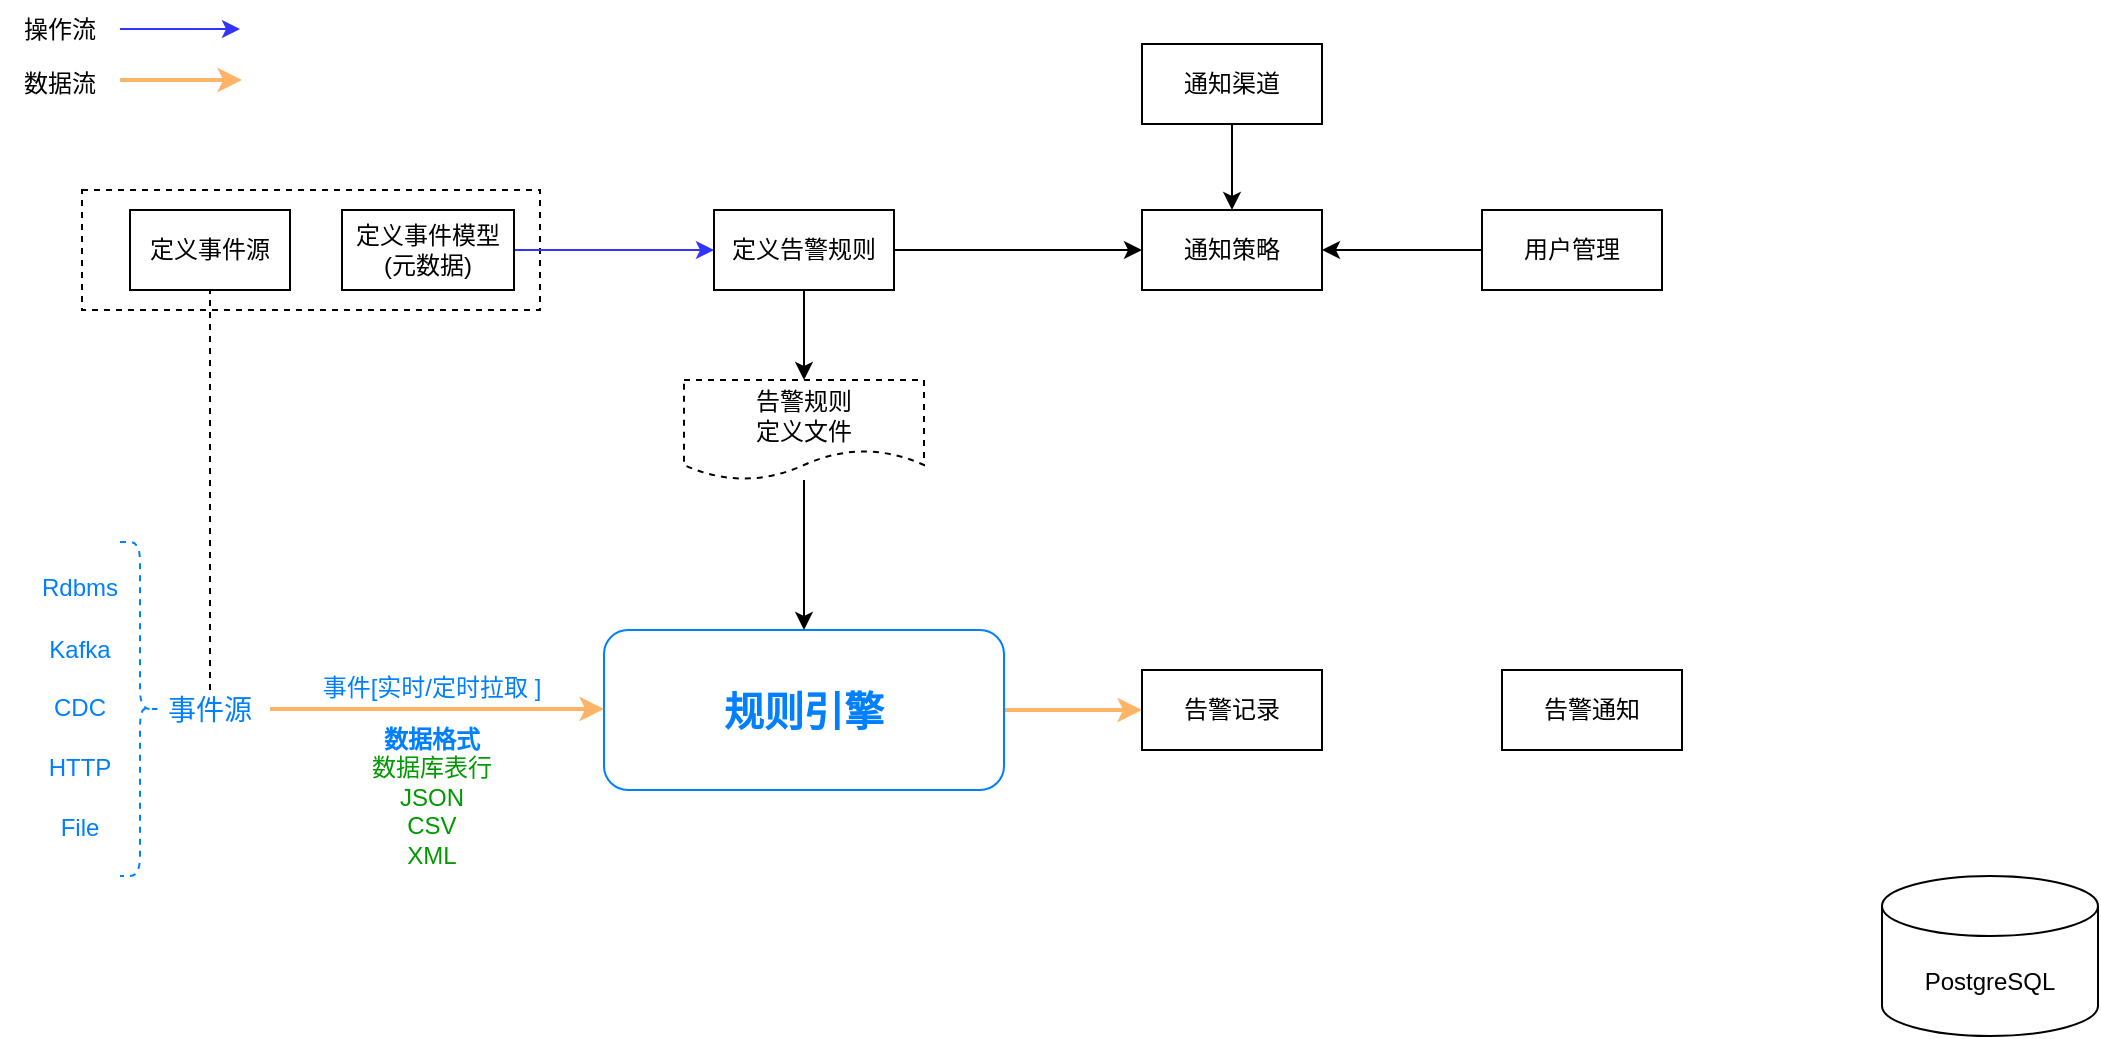 <mxfile version="21.0.2" type="github" pages="3">
  <diagram name="架构图" id="fyfxFs40vQIkgWjK6ug6">
    <mxGraphModel dx="1115" dy="575" grid="1" gridSize="10" guides="1" tooltips="1" connect="1" arrows="1" fold="1" page="1" pageScale="1" pageWidth="1169" pageHeight="827" math="0" shadow="0">
      <root>
        <mxCell id="0" />
        <mxCell id="1" parent="0" />
        <mxCell id="mOruX_GzIYojNORpQygu-18" value="" style="rounded=0;whiteSpace=wrap;html=1;dashed=1;" parent="1" vertex="1">
          <mxGeometry x="70" y="95" width="229" height="60" as="geometry" />
        </mxCell>
        <mxCell id="mOruX_GzIYojNORpQygu-41" style="edgeStyle=orthogonalEdgeStyle;rounded=0;orthogonalLoop=1;jettySize=auto;html=1;entryX=0;entryY=0.5;entryDx=0;entryDy=0;fontSize=14;fontColor=#007FFF;strokeColor=#FFB366;strokeWidth=2;" parent="1" source="mOruX_GzIYojNORpQygu-1" target="mOruX_GzIYojNORpQygu-40" edge="1">
          <mxGeometry relative="1" as="geometry" />
        </mxCell>
        <mxCell id="mOruX_GzIYojNORpQygu-1" value="规则引擎" style="rounded=1;whiteSpace=wrap;html=1;fontSize=20;strokeColor=#007FFF;fontStyle=1;fontColor=#007FFF;" parent="1" vertex="1">
          <mxGeometry x="331" y="315" width="200" height="80" as="geometry" />
        </mxCell>
        <mxCell id="mOruX_GzIYojNORpQygu-7" value="定义事件源" style="rounded=0;whiteSpace=wrap;html=1;" parent="1" vertex="1">
          <mxGeometry x="94" y="105" width="80" height="40" as="geometry" />
        </mxCell>
        <mxCell id="mOruX_GzIYojNORpQygu-16" style="edgeStyle=orthogonalEdgeStyle;rounded=0;orthogonalLoop=1;jettySize=auto;html=1;exitX=1;exitY=0.5;exitDx=0;exitDy=0;entryX=0;entryY=0.5;entryDx=0;entryDy=0;fontSize=20;strokeColor=#3333FF;fontColor=#007FFF;fillColor=#d5e8d4;" parent="1" source="mOruX_GzIYojNORpQygu-9" target="mOruX_GzIYojNORpQygu-10" edge="1">
          <mxGeometry relative="1" as="geometry" />
        </mxCell>
        <mxCell id="mOruX_GzIYojNORpQygu-9" value="定义事件模型&lt;br&gt;(元数据)" style="rounded=0;whiteSpace=wrap;html=1;" parent="1" vertex="1">
          <mxGeometry x="200" y="105" width="86" height="40" as="geometry" />
        </mxCell>
        <mxCell id="AYFe1LkNhk6pxs-Rbo1C-2" style="edgeStyle=orthogonalEdgeStyle;rounded=0;orthogonalLoop=1;jettySize=auto;html=1;entryX=0;entryY=0.5;entryDx=0;entryDy=0;" edge="1" parent="1" source="mOruX_GzIYojNORpQygu-10" target="AYFe1LkNhk6pxs-Rbo1C-1">
          <mxGeometry relative="1" as="geometry" />
        </mxCell>
        <mxCell id="AYFe1LkNhk6pxs-Rbo1C-3" style="edgeStyle=orthogonalEdgeStyle;rounded=0;orthogonalLoop=1;jettySize=auto;html=1;entryX=0.5;entryY=0;entryDx=0;entryDy=0;" edge="1" parent="1" source="mOruX_GzIYojNORpQygu-10" target="mOruX_GzIYojNORpQygu-17">
          <mxGeometry relative="1" as="geometry" />
        </mxCell>
        <mxCell id="mOruX_GzIYojNORpQygu-10" value="定义告警规则" style="rounded=0;whiteSpace=wrap;html=1;" parent="1" vertex="1">
          <mxGeometry x="386" y="105" width="90" height="40" as="geometry" />
        </mxCell>
        <mxCell id="AYFe1LkNhk6pxs-Rbo1C-5" style="edgeStyle=orthogonalEdgeStyle;rounded=0;orthogonalLoop=1;jettySize=auto;html=1;entryX=0.5;entryY=0;entryDx=0;entryDy=0;" edge="1" parent="1" source="mOruX_GzIYojNORpQygu-17" target="mOruX_GzIYojNORpQygu-1">
          <mxGeometry relative="1" as="geometry" />
        </mxCell>
        <mxCell id="mOruX_GzIYojNORpQygu-17" value="告警规则&lt;br&gt;定义文件" style="shape=document;whiteSpace=wrap;html=1;boundedLbl=1;dashed=1;" parent="1" vertex="1">
          <mxGeometry x="371" y="190" width="120" height="50" as="geometry" />
        </mxCell>
        <mxCell id="mOruX_GzIYojNORpQygu-25" value="" style="shape=curlyBracket;whiteSpace=wrap;html=1;rounded=1;flipH=1;labelPosition=right;verticalLabelPosition=middle;align=left;verticalAlign=middle;dashed=1;strokeColor=#007FFF;fontSize=20;fontColor=#007FFF;" parent="1" vertex="1">
          <mxGeometry x="89" y="271" width="20" height="167" as="geometry" />
        </mxCell>
        <mxCell id="mOruX_GzIYojNORpQygu-26" value="Rdbms" style="text;strokeColor=none;align=center;fillColor=none;html=1;verticalAlign=middle;whiteSpace=wrap;rounded=0;fontSize=12;fontColor=#007FFF;" parent="1" vertex="1">
          <mxGeometry x="39" y="284" width="60" height="20" as="geometry" />
        </mxCell>
        <mxCell id="mOruX_GzIYojNORpQygu-28" value="Kafka" style="text;strokeColor=none;align=center;fillColor=none;html=1;verticalAlign=middle;whiteSpace=wrap;rounded=0;fontSize=12;fontColor=#007FFF;" parent="1" vertex="1">
          <mxGeometry x="39" y="315" width="60" height="20" as="geometry" />
        </mxCell>
        <mxCell id="mOruX_GzIYojNORpQygu-31" value="CDC" style="text;strokeColor=none;align=center;fillColor=none;html=1;verticalAlign=middle;whiteSpace=wrap;rounded=0;fontSize=12;fontColor=#007FFF;" parent="1" vertex="1">
          <mxGeometry x="39" y="344" width="60" height="20" as="geometry" />
        </mxCell>
        <mxCell id="mOruX_GzIYojNORpQygu-32" value="HTTP" style="text;strokeColor=none;align=center;fillColor=none;html=1;verticalAlign=middle;whiteSpace=wrap;rounded=0;fontSize=12;fontColor=#007FFF;" parent="1" vertex="1">
          <mxGeometry x="39" y="374" width="60" height="20" as="geometry" />
        </mxCell>
        <mxCell id="mOruX_GzIYojNORpQygu-33" value="File" style="text;strokeColor=none;align=center;fillColor=none;html=1;verticalAlign=middle;whiteSpace=wrap;rounded=0;fontSize=12;fontColor=#007FFF;" parent="1" vertex="1">
          <mxGeometry x="39" y="404" width="60" height="20" as="geometry" />
        </mxCell>
        <mxCell id="mOruX_GzIYojNORpQygu-36" style="edgeStyle=orthogonalEdgeStyle;rounded=0;orthogonalLoop=1;jettySize=auto;html=1;fontSize=14;fontColor=#007FFF;strokeColor=#FFB366;strokeWidth=2;" parent="1" edge="1">
          <mxGeometry relative="1" as="geometry">
            <mxPoint x="89" y="40" as="sourcePoint" />
            <mxPoint x="150" y="40" as="targetPoint" />
          </mxGeometry>
        </mxCell>
        <mxCell id="mOruX_GzIYojNORpQygu-37" style="edgeStyle=orthogonalEdgeStyle;rounded=0;orthogonalLoop=1;jettySize=auto;html=1;exitX=0.5;exitY=0;exitDx=0;exitDy=0;fontSize=14;fontColor=#007FFF;dashed=1;endArrow=none;endFill=0;" parent="1" source="mOruX_GzIYojNORpQygu-34" target="mOruX_GzIYojNORpQygu-7" edge="1">
          <mxGeometry relative="1" as="geometry" />
        </mxCell>
        <mxCell id="mOruX_GzIYojNORpQygu-34" value="事件源" style="text;strokeColor=none;align=center;fillColor=none;html=1;verticalAlign=middle;whiteSpace=wrap;rounded=0;fontSize=14;fontColor=#007FFF;" parent="1" vertex="1">
          <mxGeometry x="104" y="345" width="60" height="20" as="geometry" />
        </mxCell>
        <mxCell id="mOruX_GzIYojNORpQygu-38" value="事件[实时/定时拉取 ]" style="text;strokeColor=none;align=center;fillColor=none;html=1;verticalAlign=middle;whiteSpace=wrap;rounded=0;fontSize=12;fontColor=#007FFF;" parent="1" vertex="1">
          <mxGeometry x="180" y="334" width="130" height="20" as="geometry" />
        </mxCell>
        <mxCell id="mOruX_GzIYojNORpQygu-39" value="&lt;b&gt;&lt;font style=&quot;font-size: 12px;&quot;&gt;数据格式&lt;/font&gt;&lt;/b&gt;&lt;br&gt;&lt;font color=&quot;#009900&quot;&gt;数据库表行&lt;br&gt;JSON&lt;br&gt;CSV&lt;br&gt;XML&lt;/font&gt;" style="text;strokeColor=none;align=center;fillColor=none;html=1;verticalAlign=top;whiteSpace=wrap;rounded=0;fontSize=12;fontColor=#007FFF;" parent="1" vertex="1">
          <mxGeometry x="180" y="356" width="130" height="100" as="geometry" />
        </mxCell>
        <mxCell id="mOruX_GzIYojNORpQygu-40" value="告警记录" style="rounded=0;whiteSpace=wrap;html=1;" parent="1" vertex="1">
          <mxGeometry x="600" y="335" width="90" height="40" as="geometry" />
        </mxCell>
        <mxCell id="mOruX_GzIYojNORpQygu-42" value="告警通知" style="rounded=0;whiteSpace=wrap;html=1;" parent="1" vertex="1">
          <mxGeometry x="780" y="335" width="90" height="40" as="geometry" />
        </mxCell>
        <mxCell id="p2kBlK-FWfxOSTdEt7PT-1" value="PostgreSQL" style="shape=cylinder3;whiteSpace=wrap;html=1;boundedLbl=1;backgroundOutline=1;size=15;" vertex="1" parent="1">
          <mxGeometry x="970" y="438" width="108" height="80" as="geometry" />
        </mxCell>
        <mxCell id="p2kBlK-FWfxOSTdEt7PT-5" style="edgeStyle=orthogonalEdgeStyle;rounded=0;orthogonalLoop=1;jettySize=auto;html=1;fontSize=20;fontColor=#007FFF;strokeColor=#3333FF;fillColor=#d5e8d4;" edge="1" parent="1">
          <mxGeometry relative="1" as="geometry">
            <mxPoint x="89" y="14.5" as="sourcePoint" />
            <mxPoint x="149" y="14.5" as="targetPoint" />
          </mxGeometry>
        </mxCell>
        <mxCell id="p2kBlK-FWfxOSTdEt7PT-6" value="操作流" style="text;strokeColor=none;align=center;fillColor=none;html=1;verticalAlign=middle;whiteSpace=wrap;rounded=0;" vertex="1" parent="1">
          <mxGeometry x="29" width="60" height="30" as="geometry" />
        </mxCell>
        <mxCell id="p2kBlK-FWfxOSTdEt7PT-12" style="edgeStyle=orthogonalEdgeStyle;rounded=0;orthogonalLoop=1;jettySize=auto;html=1;entryX=0;entryY=0.5;entryDx=0;entryDy=0;fontSize=14;fontColor=#007FFF;strokeColor=#FFB366;strokeWidth=2;" edge="1" parent="1">
          <mxGeometry relative="1" as="geometry">
            <mxPoint x="164" y="354.5" as="sourcePoint" />
            <mxPoint x="331" y="354.5" as="targetPoint" />
          </mxGeometry>
        </mxCell>
        <mxCell id="p2kBlK-FWfxOSTdEt7PT-14" value="数据流" style="text;strokeColor=none;align=center;fillColor=none;html=1;verticalAlign=middle;whiteSpace=wrap;rounded=0;" vertex="1" parent="1">
          <mxGeometry x="29" y="27" width="60" height="30" as="geometry" />
        </mxCell>
        <mxCell id="AYFe1LkNhk6pxs-Rbo1C-6" style="edgeStyle=orthogonalEdgeStyle;rounded=0;orthogonalLoop=1;jettySize=auto;html=1;entryX=1;entryY=0.5;entryDx=0;entryDy=0;" edge="1" parent="1" source="p2kBlK-FWfxOSTdEt7PT-15" target="AYFe1LkNhk6pxs-Rbo1C-1">
          <mxGeometry relative="1" as="geometry" />
        </mxCell>
        <mxCell id="p2kBlK-FWfxOSTdEt7PT-15" value="用户管理" style="rounded=0;whiteSpace=wrap;html=1;" vertex="1" parent="1">
          <mxGeometry x="770" y="105" width="90" height="40" as="geometry" />
        </mxCell>
        <mxCell id="AYFe1LkNhk6pxs-Rbo1C-1" value="通知策略" style="rounded=0;whiteSpace=wrap;html=1;" vertex="1" parent="1">
          <mxGeometry x="600" y="105" width="90" height="40" as="geometry" />
        </mxCell>
        <mxCell id="AYFe1LkNhk6pxs-Rbo1C-8" style="edgeStyle=orthogonalEdgeStyle;rounded=0;orthogonalLoop=1;jettySize=auto;html=1;entryX=0.5;entryY=0;entryDx=0;entryDy=0;" edge="1" parent="1" source="AYFe1LkNhk6pxs-Rbo1C-7" target="AYFe1LkNhk6pxs-Rbo1C-1">
          <mxGeometry relative="1" as="geometry" />
        </mxCell>
        <mxCell id="AYFe1LkNhk6pxs-Rbo1C-7" value="通知渠道" style="rounded=0;whiteSpace=wrap;html=1;" vertex="1" parent="1">
          <mxGeometry x="600" y="22" width="90" height="40" as="geometry" />
        </mxCell>
      </root>
    </mxGraphModel>
  </diagram>
  <diagram id="dFroDQbs53emCn8TejDB" name="告警规则设计">
    <mxGraphModel dx="1115" dy="575" grid="1" gridSize="10" guides="1" tooltips="1" connect="1" arrows="1" fold="1" page="1" pageScale="1" pageWidth="1169" pageHeight="827" math="0" shadow="0">
      <root>
        <mxCell id="0" />
        <mxCell id="1" parent="0" />
        <mxCell id="9-6hHzbfZa_yqnp6kfX1-1" value="规则名称" style="rounded=0;whiteSpace=wrap;html=1;" vertex="1" parent="1">
          <mxGeometry x="150" y="180" width="100" height="30" as="geometry" />
        </mxCell>
        <mxCell id="9-6hHzbfZa_yqnp6kfX1-2" style="edgeStyle=orthogonalEdgeStyle;rounded=0;orthogonalLoop=1;jettySize=auto;html=1;" edge="1" parent="1" source="9-6hHzbfZa_yqnp6kfX1-3" target="9-6hHzbfZa_yqnp6kfX1-5">
          <mxGeometry relative="1" as="geometry" />
        </mxCell>
        <mxCell id="9-6hHzbfZa_yqnp6kfX1-3" value="选择事件源" style="rounded=0;whiteSpace=wrap;html=1;" vertex="1" parent="1">
          <mxGeometry x="150" y="220" width="100" height="30" as="geometry" />
        </mxCell>
        <mxCell id="9-6hHzbfZa_yqnp6kfX1-4" style="edgeStyle=orthogonalEdgeStyle;rounded=0;orthogonalLoop=1;jettySize=auto;html=1;entryX=0;entryY=0.5;entryDx=0;entryDy=0;" edge="1" parent="1" source="9-6hHzbfZa_yqnp6kfX1-5" target="9-6hHzbfZa_yqnp6kfX1-10">
          <mxGeometry relative="1" as="geometry" />
        </mxCell>
        <mxCell id="9-6hHzbfZa_yqnp6kfX1-5" value="列出事件源字段" style="rounded=0;whiteSpace=wrap;html=1;" vertex="1" parent="1">
          <mxGeometry x="350" y="220" width="100" height="30" as="geometry" />
        </mxCell>
        <mxCell id="9-6hHzbfZa_yqnp6kfX1-6" style="edgeStyle=orthogonalEdgeStyle;rounded=0;orthogonalLoop=1;jettySize=auto;html=1;entryX=0;entryY=0.5;entryDx=0;entryDy=0;" edge="1" parent="1" source="9-6hHzbfZa_yqnp6kfX1-7" target="9-6hHzbfZa_yqnp6kfX1-18">
          <mxGeometry relative="1" as="geometry" />
        </mxCell>
        <mxCell id="9-6hHzbfZa_yqnp6kfX1-7" value="设置过滤条件" style="rounded=0;whiteSpace=wrap;html=1;" vertex="1" parent="1">
          <mxGeometry x="150" y="280" width="100" height="30" as="geometry" />
        </mxCell>
        <mxCell id="9-6hHzbfZa_yqnp6kfX1-8" style="edgeStyle=orthogonalEdgeStyle;rounded=0;orthogonalLoop=1;jettySize=auto;html=1;entryX=0;entryY=0.5;entryDx=0;entryDy=0;" edge="1" parent="1" source="9-6hHzbfZa_yqnp6kfX1-9" target="9-6hHzbfZa_yqnp6kfX1-26">
          <mxGeometry relative="1" as="geometry" />
        </mxCell>
        <mxCell id="9-6hHzbfZa_yqnp6kfX1-9" value="设置排序条件" style="rounded=0;whiteSpace=wrap;html=1;" vertex="1" parent="1">
          <mxGeometry x="150" y="430" width="100" height="30" as="geometry" />
        </mxCell>
        <mxCell id="9-6hHzbfZa_yqnp6kfX1-10" value="选择字段" style="rounded=0;whiteSpace=wrap;html=1;" vertex="1" parent="1">
          <mxGeometry x="520" y="220" width="100" height="30" as="geometry" />
        </mxCell>
        <mxCell id="9-6hHzbfZa_yqnp6kfX1-11" style="edgeStyle=orthogonalEdgeStyle;rounded=0;orthogonalLoop=1;jettySize=auto;html=1;" edge="1" parent="1" source="9-6hHzbfZa_yqnp6kfX1-12" target="9-6hHzbfZa_yqnp6kfX1-14">
          <mxGeometry relative="1" as="geometry" />
        </mxCell>
        <mxCell id="9-6hHzbfZa_yqnp6kfX1-12" value="设置时间窗口" style="rounded=0;whiteSpace=wrap;html=1;" vertex="1" parent="1">
          <mxGeometry x="150" y="530" width="110" height="30" as="geometry" />
        </mxCell>
        <mxCell id="9-6hHzbfZa_yqnp6kfX1-13" style="edgeStyle=orthogonalEdgeStyle;rounded=0;orthogonalLoop=1;jettySize=auto;html=1;" edge="1" parent="1" source="9-6hHzbfZa_yqnp6kfX1-14" target="9-6hHzbfZa_yqnp6kfX1-16">
          <mxGeometry relative="1" as="geometry" />
        </mxCell>
        <mxCell id="9-6hHzbfZa_yqnp6kfX1-14" value="输入时间值" style="rounded=0;whiteSpace=wrap;html=1;" vertex="1" parent="1">
          <mxGeometry x="350" y="530" width="100" height="30" as="geometry" />
        </mxCell>
        <mxCell id="9-6hHzbfZa_yqnp6kfX1-15" style="edgeStyle=orthogonalEdgeStyle;rounded=0;orthogonalLoop=1;jettySize=auto;html=1;entryX=0;entryY=0.5;entryDx=0;entryDy=0;" edge="1" parent="1" source="9-6hHzbfZa_yqnp6kfX1-16" target="9-6hHzbfZa_yqnp6kfX1-65">
          <mxGeometry relative="1" as="geometry" />
        </mxCell>
        <mxCell id="9-6hHzbfZa_yqnp6kfX1-16" value="选择时间单位" style="rounded=0;whiteSpace=wrap;html=1;" vertex="1" parent="1">
          <mxGeometry x="520" y="530" width="100" height="30" as="geometry" />
        </mxCell>
        <mxCell id="9-6hHzbfZa_yqnp6kfX1-17" style="edgeStyle=orthogonalEdgeStyle;rounded=0;orthogonalLoop=1;jettySize=auto;html=1;entryX=0;entryY=0.5;entryDx=0;entryDy=0;" edge="1" parent="1" source="9-6hHzbfZa_yqnp6kfX1-18" target="9-6hHzbfZa_yqnp6kfX1-20">
          <mxGeometry relative="1" as="geometry" />
        </mxCell>
        <mxCell id="9-6hHzbfZa_yqnp6kfX1-18" value="多个条件设置" style="rounded=0;whiteSpace=wrap;html=1;" vertex="1" parent="1">
          <mxGeometry x="350" y="280" width="100" height="30" as="geometry" />
        </mxCell>
        <mxCell id="9-6hHzbfZa_yqnp6kfX1-19" style="edgeStyle=orthogonalEdgeStyle;rounded=0;orthogonalLoop=1;jettySize=auto;html=1;entryX=0;entryY=0.5;entryDx=0;entryDy=0;" edge="1" parent="1" source="9-6hHzbfZa_yqnp6kfX1-20" target="9-6hHzbfZa_yqnp6kfX1-22">
          <mxGeometry relative="1" as="geometry" />
        </mxCell>
        <mxCell id="9-6hHzbfZa_yqnp6kfX1-20" value="选择字段" style="rounded=0;whiteSpace=wrap;html=1;" vertex="1" parent="1">
          <mxGeometry x="520" y="280" width="100" height="30" as="geometry" />
        </mxCell>
        <mxCell id="9-6hHzbfZa_yqnp6kfX1-21" value="" style="edgeStyle=orthogonalEdgeStyle;rounded=0;orthogonalLoop=1;jettySize=auto;html=1;" edge="1" parent="1" source="9-6hHzbfZa_yqnp6kfX1-22" target="9-6hHzbfZa_yqnp6kfX1-24">
          <mxGeometry relative="1" as="geometry" />
        </mxCell>
        <mxCell id="9-6hHzbfZa_yqnp6kfX1-22" value="选择比较条件" style="rounded=0;whiteSpace=wrap;html=1;" vertex="1" parent="1">
          <mxGeometry x="660" y="280" width="100" height="30" as="geometry" />
        </mxCell>
        <mxCell id="9-6hHzbfZa_yqnp6kfX1-23" style="edgeStyle=orthogonalEdgeStyle;rounded=0;orthogonalLoop=1;jettySize=auto;html=1;entryX=0;entryY=0.5;entryDx=0;entryDy=0;" edge="1" parent="1" source="9-6hHzbfZa_yqnp6kfX1-24" target="9-6hHzbfZa_yqnp6kfX1-33">
          <mxGeometry relative="1" as="geometry" />
        </mxCell>
        <mxCell id="9-6hHzbfZa_yqnp6kfX1-24" value="设置条件值" style="rounded=0;whiteSpace=wrap;html=1;" vertex="1" parent="1">
          <mxGeometry x="800" y="280" width="100" height="30" as="geometry" />
        </mxCell>
        <mxCell id="9-6hHzbfZa_yqnp6kfX1-25" style="edgeStyle=orthogonalEdgeStyle;rounded=0;orthogonalLoop=1;jettySize=auto;html=1;entryX=0;entryY=0.5;entryDx=0;entryDy=0;" edge="1" parent="1" source="9-6hHzbfZa_yqnp6kfX1-26" target="9-6hHzbfZa_yqnp6kfX1-28">
          <mxGeometry relative="1" as="geometry" />
        </mxCell>
        <mxCell id="9-6hHzbfZa_yqnp6kfX1-26" value="多个排序设置" style="rounded=0;whiteSpace=wrap;html=1;" vertex="1" parent="1">
          <mxGeometry x="350" y="430" width="100" height="30" as="geometry" />
        </mxCell>
        <mxCell id="9-6hHzbfZa_yqnp6kfX1-27" style="edgeStyle=orthogonalEdgeStyle;rounded=0;orthogonalLoop=1;jettySize=auto;html=1;entryX=0;entryY=0.5;entryDx=0;entryDy=0;" edge="1" parent="1" source="9-6hHzbfZa_yqnp6kfX1-28" target="9-6hHzbfZa_yqnp6kfX1-30">
          <mxGeometry relative="1" as="geometry" />
        </mxCell>
        <mxCell id="9-6hHzbfZa_yqnp6kfX1-28" value="选择字段" style="rounded=0;whiteSpace=wrap;html=1;" vertex="1" parent="1">
          <mxGeometry x="520" y="430" width="100" height="30" as="geometry" />
        </mxCell>
        <mxCell id="9-6hHzbfZa_yqnp6kfX1-29" style="edgeStyle=orthogonalEdgeStyle;rounded=0;orthogonalLoop=1;jettySize=auto;html=1;entryX=0;entryY=0.5;entryDx=0;entryDy=0;" edge="1" parent="1" source="9-6hHzbfZa_yqnp6kfX1-30" target="9-6hHzbfZa_yqnp6kfX1-31">
          <mxGeometry relative="1" as="geometry" />
        </mxCell>
        <mxCell id="9-6hHzbfZa_yqnp6kfX1-30" value="设置排序方向" style="rounded=0;whiteSpace=wrap;html=1;" vertex="1" parent="1">
          <mxGeometry x="660" y="430" width="100" height="30" as="geometry" />
        </mxCell>
        <mxCell id="9-6hHzbfZa_yqnp6kfX1-31" value="选择升序、降序" style="rounded=0;whiteSpace=wrap;html=1;" vertex="1" parent="1">
          <mxGeometry x="800" y="430" width="100" height="30" as="geometry" />
        </mxCell>
        <mxCell id="9-6hHzbfZa_yqnp6kfX1-32" style="edgeStyle=orthogonalEdgeStyle;rounded=0;orthogonalLoop=1;jettySize=auto;html=1;entryX=0;entryY=0.5;entryDx=0;entryDy=0;" edge="1" parent="1" source="9-6hHzbfZa_yqnp6kfX1-33" target="9-6hHzbfZa_yqnp6kfX1-34">
          <mxGeometry relative="1" as="geometry" />
        </mxCell>
        <mxCell id="9-6hHzbfZa_yqnp6kfX1-33" value="设置条件间关系" style="rounded=0;whiteSpace=wrap;html=1;" vertex="1" parent="1">
          <mxGeometry x="940" y="280" width="100" height="30" as="geometry" />
        </mxCell>
        <mxCell id="9-6hHzbfZa_yqnp6kfX1-34" value="勾选多个条件为一组" style="rounded=0;whiteSpace=wrap;html=1;" vertex="1" parent="1">
          <mxGeometry x="1100" y="280" width="120" height="30" as="geometry" />
        </mxCell>
        <mxCell id="9-6hHzbfZa_yqnp6kfX1-35" style="edgeStyle=orthogonalEdgeStyle;rounded=0;orthogonalLoop=1;jettySize=auto;html=1;entryX=0;entryY=0.5;entryDx=0;entryDy=0;" edge="1" parent="1" source="9-6hHzbfZa_yqnp6kfX1-36" target="9-6hHzbfZa_yqnp6kfX1-40">
          <mxGeometry relative="1" as="geometry" />
        </mxCell>
        <mxCell id="9-6hHzbfZa_yqnp6kfX1-36" value="设置触发条件" style="rounded=0;whiteSpace=wrap;html=1;" vertex="1" parent="1">
          <mxGeometry x="150" y="760" width="110" height="30" as="geometry" />
        </mxCell>
        <mxCell id="9-6hHzbfZa_yqnp6kfX1-37" style="edgeStyle=orthogonalEdgeStyle;rounded=0;orthogonalLoop=1;jettySize=auto;html=1;entryX=0;entryY=0.5;entryDx=0;entryDy=0;" edge="1" parent="1" source="9-6hHzbfZa_yqnp6kfX1-40" target="9-6hHzbfZa_yqnp6kfX1-42">
          <mxGeometry relative="1" as="geometry" />
        </mxCell>
        <mxCell id="9-6hHzbfZa_yqnp6kfX1-38" style="edgeStyle=orthogonalEdgeStyle;rounded=0;orthogonalLoop=1;jettySize=auto;html=1;entryX=0;entryY=0.5;entryDx=0;entryDy=0;" edge="1" parent="1" source="9-6hHzbfZa_yqnp6kfX1-40" target="9-6hHzbfZa_yqnp6kfX1-44">
          <mxGeometry relative="1" as="geometry" />
        </mxCell>
        <mxCell id="9-6hHzbfZa_yqnp6kfX1-39" style="edgeStyle=orthogonalEdgeStyle;rounded=0;orthogonalLoop=1;jettySize=auto;html=1;entryX=0;entryY=0.5;entryDx=0;entryDy=0;" edge="1" parent="1" source="9-6hHzbfZa_yqnp6kfX1-40" target="9-6hHzbfZa_yqnp6kfX1-46">
          <mxGeometry relative="1" as="geometry" />
        </mxCell>
        <mxCell id="9-6hHzbfZa_yqnp6kfX1-40" value="动态增加多个" style="rounded=0;whiteSpace=wrap;html=1;" vertex="1" parent="1">
          <mxGeometry x="350" y="760" width="100" height="30" as="geometry" />
        </mxCell>
        <mxCell id="9-6hHzbfZa_yqnp6kfX1-41" style="edgeStyle=orthogonalEdgeStyle;rounded=0;orthogonalLoop=1;jettySize=auto;html=1;entryX=0;entryY=0.5;entryDx=0;entryDy=0;" edge="1" parent="1" source="9-6hHzbfZa_yqnp6kfX1-42">
          <mxGeometry relative="1" as="geometry">
            <mxPoint x="660" y="775" as="targetPoint" />
          </mxGeometry>
        </mxCell>
        <mxCell id="9-6hHzbfZa_yqnp6kfX1-42" value="有数据" style="rounded=0;whiteSpace=wrap;html=1;" vertex="1" parent="1">
          <mxGeometry x="520" y="760" width="100" height="30" as="geometry" />
        </mxCell>
        <mxCell id="9-6hHzbfZa_yqnp6kfX1-43" style="edgeStyle=orthogonalEdgeStyle;rounded=0;orthogonalLoop=1;jettySize=auto;html=1;entryX=0;entryY=0.5;entryDx=0;entryDy=0;" edge="1" parent="1" source="9-6hHzbfZa_yqnp6kfX1-44">
          <mxGeometry relative="1" as="geometry">
            <mxPoint x="660" y="844" as="targetPoint" />
          </mxGeometry>
        </mxCell>
        <mxCell id="9-6hHzbfZa_yqnp6kfX1-44" value="无数据" style="rounded=0;whiteSpace=wrap;html=1;" vertex="1" parent="1">
          <mxGeometry x="520" y="829" width="100" height="30" as="geometry" />
        </mxCell>
        <mxCell id="9-6hHzbfZa_yqnp6kfX1-45" style="edgeStyle=orthogonalEdgeStyle;rounded=0;orthogonalLoop=1;jettySize=auto;html=1;entryX=0;entryY=0.5;entryDx=0;entryDy=0;" edge="1" parent="1" source="9-6hHzbfZa_yqnp6kfX1-46" target="9-6hHzbfZa_yqnp6kfX1-54">
          <mxGeometry relative="1" as="geometry" />
        </mxCell>
        <mxCell id="9-6hHzbfZa_yqnp6kfX1-46" value="阈值" style="rounded=0;whiteSpace=wrap;html=1;" vertex="1" parent="1">
          <mxGeometry x="520" y="897" width="100" height="30" as="geometry" />
        </mxCell>
        <mxCell id="9-6hHzbfZa_yqnp6kfX1-47" style="edgeStyle=orthogonalEdgeStyle;rounded=0;orthogonalLoop=1;jettySize=auto;html=1;entryX=0;entryY=0.5;entryDx=0;entryDy=0;" edge="1" parent="1" source="9-6hHzbfZa_yqnp6kfX1-48" target="9-6hHzbfZa_yqnp6kfX1-50">
          <mxGeometry relative="1" as="geometry" />
        </mxCell>
        <mxCell id="9-6hHzbfZa_yqnp6kfX1-48" value="设置标签" style="rounded=0;whiteSpace=wrap;html=1;" vertex="1" parent="1">
          <mxGeometry x="150" y="640" width="110" height="30" as="geometry" />
        </mxCell>
        <mxCell id="9-6hHzbfZa_yqnp6kfX1-49" style="edgeStyle=orthogonalEdgeStyle;rounded=0;orthogonalLoop=1;jettySize=auto;html=1;entryX=0;entryY=0.5;entryDx=0;entryDy=0;" edge="1" parent="1" source="9-6hHzbfZa_yqnp6kfX1-50" target="9-6hHzbfZa_yqnp6kfX1-52">
          <mxGeometry relative="1" as="geometry" />
        </mxCell>
        <mxCell id="9-6hHzbfZa_yqnp6kfX1-50" value="动态增加多个" style="rounded=0;whiteSpace=wrap;html=1;" vertex="1" parent="1">
          <mxGeometry x="350" y="640" width="100" height="30" as="geometry" />
        </mxCell>
        <mxCell id="9-6hHzbfZa_yqnp6kfX1-51" style="edgeStyle=orthogonalEdgeStyle;rounded=0;orthogonalLoop=1;jettySize=auto;html=1;entryX=0;entryY=0.5;entryDx=0;entryDy=0;" edge="1" parent="1" source="9-6hHzbfZa_yqnp6kfX1-52" target="9-6hHzbfZa_yqnp6kfX1-66">
          <mxGeometry relative="1" as="geometry" />
        </mxCell>
        <mxCell id="9-6hHzbfZa_yqnp6kfX1-52" value="输入静态值或选择标签库" style="rounded=0;whiteSpace=wrap;html=1;" vertex="1" parent="1">
          <mxGeometry x="520" y="640" width="150" height="30" as="geometry" />
        </mxCell>
        <mxCell id="9-6hHzbfZa_yqnp6kfX1-53" style="edgeStyle=orthogonalEdgeStyle;rounded=0;orthogonalLoop=1;jettySize=auto;html=1;entryX=0;entryY=0.5;entryDx=0;entryDy=0;" edge="1" parent="1" source="9-6hHzbfZa_yqnp6kfX1-54" target="9-6hHzbfZa_yqnp6kfX1-60">
          <mxGeometry relative="1" as="geometry" />
        </mxCell>
        <mxCell id="9-6hHzbfZa_yqnp6kfX1-54" value="选择指标" style="rounded=0;whiteSpace=wrap;html=1;" vertex="1" parent="1">
          <mxGeometry x="660" y="897" width="150" height="30" as="geometry" />
        </mxCell>
        <mxCell id="9-6hHzbfZa_yqnp6kfX1-55" style="edgeStyle=orthogonalEdgeStyle;rounded=0;orthogonalLoop=1;jettySize=auto;html=1;" edge="1" parent="1" source="9-6hHzbfZa_yqnp6kfX1-56" target="9-6hHzbfZa_yqnp6kfX1-72">
          <mxGeometry relative="1" as="geometry" />
        </mxCell>
        <mxCell id="9-6hHzbfZa_yqnp6kfX1-56" value="输入阈值" style="rounded=0;whiteSpace=wrap;html=1;" vertex="1" parent="1">
          <mxGeometry x="1140" y="897" width="90" height="30" as="geometry" />
        </mxCell>
        <mxCell id="9-6hHzbfZa_yqnp6kfX1-57" style="edgeStyle=orthogonalEdgeStyle;rounded=0;orthogonalLoop=1;jettySize=auto;html=1;entryX=0;entryY=0.5;entryDx=0;entryDy=0;" edge="1" parent="1" source="9-6hHzbfZa_yqnp6kfX1-58" target="9-6hHzbfZa_yqnp6kfX1-56">
          <mxGeometry relative="1" as="geometry" />
        </mxCell>
        <mxCell id="9-6hHzbfZa_yqnp6kfX1-58" value="选择比较符" style="rounded=0;whiteSpace=wrap;html=1;" vertex="1" parent="1">
          <mxGeometry x="990" y="897" width="90" height="30" as="geometry" />
        </mxCell>
        <mxCell id="9-6hHzbfZa_yqnp6kfX1-59" style="edgeStyle=orthogonalEdgeStyle;rounded=0;orthogonalLoop=1;jettySize=auto;html=1;entryX=0;entryY=0.5;entryDx=0;entryDy=0;" edge="1" parent="1" source="9-6hHzbfZa_yqnp6kfX1-60" target="9-6hHzbfZa_yqnp6kfX1-58">
          <mxGeometry relative="1" as="geometry" />
        </mxCell>
        <mxCell id="9-6hHzbfZa_yqnp6kfX1-60" value="选择聚合方式" style="rounded=0;whiteSpace=wrap;html=1;" vertex="1" parent="1">
          <mxGeometry x="850" y="897" width="90" height="30" as="geometry" />
        </mxCell>
        <mxCell id="9-6hHzbfZa_yqnp6kfX1-61" value="=、&amp;gt;、&amp;lt;、等" style="shape=document;whiteSpace=wrap;html=1;boundedLbl=1;fillColor=#fff2cc;strokeColor=#d6b656;" vertex="1" parent="1">
          <mxGeometry x="660" y="320" width="100" height="50" as="geometry" />
        </mxCell>
        <mxCell id="9-6hHzbfZa_yqnp6kfX1-62" value="静态值、变量" style="shape=document;whiteSpace=wrap;html=1;boundedLbl=1;fillColor=#fff2cc;strokeColor=#d6b656;" vertex="1" parent="1">
          <mxGeometry x="800" y="320" width="100" height="50" as="geometry" />
        </mxCell>
        <mxCell id="9-6hHzbfZa_yqnp6kfX1-63" value="and、or" style="shape=document;whiteSpace=wrap;html=1;boundedLbl=1;fillColor=#fff2cc;strokeColor=#d6b656;" vertex="1" parent="1">
          <mxGeometry x="940" y="320" width="100" height="50" as="geometry" />
        </mxCell>
        <mxCell id="9-6hHzbfZa_yqnp6kfX1-64" value="多个条件用放在一个括号中，譬如 (a&amp;gt;1 or b&amp;lt;5)" style="shape=document;whiteSpace=wrap;html=1;boundedLbl=1;fillColor=#fff2cc;strokeColor=#d6b656;" vertex="1" parent="1">
          <mxGeometry x="1100" y="320" width="120" height="70" as="geometry" />
        </mxCell>
        <mxCell id="9-6hHzbfZa_yqnp6kfX1-65" value="对于实时流数据而言，这个是时间窗口，对于拉取数据库而言，这个为定时器，譬如对于kafka，设置5分钟表示使用5分钟内的数据进行计算，譬如拉取mysql某个表，设定5分钟表示每5分钟读取一批数据进行计算" style="shape=document;whiteSpace=wrap;html=1;boundedLbl=1;fillColor=#fff2cc;strokeColor=#d6b656;" vertex="1" parent="1">
          <mxGeometry x="740" y="490" width="270" height="110" as="geometry" />
        </mxCell>
        <mxCell id="9-6hHzbfZa_yqnp6kfX1-66" value="标签的意思是相当于给产生的告警记录增加一些维度，如果设置的触发查询中存在分组，那么分组字段默认就是标签，主要应用于告警降噪、通知路由和管理分派等场景，譬如增加标签“group”,设置值为“开发组”，那么在这个告警规则下产生的告警记录都会拥有group=开发组这一属性" style="shape=document;whiteSpace=wrap;html=1;boundedLbl=1;fillColor=#fff2cc;strokeColor=#d6b656;" vertex="1" parent="1">
          <mxGeometry x="740" y="605" width="370" height="100" as="geometry" />
        </mxCell>
        <mxCell id="9-6hHzbfZa_yqnp6kfX1-67" value="在设定的时间窗口中，只要有&amp;gt;1条事件进入，就会触发告警，适用于其他系统已经计算出告警" style="shape=document;whiteSpace=wrap;html=1;boundedLbl=1;fillColor=#fff2cc;strokeColor=#d6b656;" vertex="1" parent="1">
          <mxGeometry x="660" y="749.5" width="360" height="51" as="geometry" />
        </mxCell>
        <mxCell id="9-6hHzbfZa_yqnp6kfX1-68" value="在设定的时间窗口中没有事件进入，就会触发告警" style="shape=document;whiteSpace=wrap;html=1;boundedLbl=1;fillColor=#fff2cc;strokeColor=#d6b656;" vertex="1" parent="1">
          <mxGeometry x="660" y="820" width="360" height="51" as="geometry" />
        </mxCell>
        <mxCell id="9-6hHzbfZa_yqnp6kfX1-69" value="包括最大值、最小值、平均值、计数、求和" style="shape=document;whiteSpace=wrap;html=1;boundedLbl=1;fillColor=#fff2cc;strokeColor=#d6b656;" vertex="1" parent="1">
          <mxGeometry x="845" y="940" width="100" height="70" as="geometry" />
        </mxCell>
        <mxCell id="9-6hHzbfZa_yqnp6kfX1-70" value="=、&amp;gt;、&amp;lt;、等" style="shape=document;whiteSpace=wrap;html=1;boundedLbl=1;fillColor=#fff2cc;strokeColor=#d6b656;" vertex="1" parent="1">
          <mxGeometry x="990" y="940" width="100" height="50" as="geometry" />
        </mxCell>
        <mxCell id="9-6hHzbfZa_yqnp6kfX1-71" value="基于同一批事件，可以自定义设置多个触发条件，分别触发不同的告警" style="shape=document;whiteSpace=wrap;html=1;boundedLbl=1;fillColor=#fff2cc;strokeColor=#d6b656;" vertex="1" parent="1">
          <mxGeometry x="350" y="809" width="100" height="101" as="geometry" />
        </mxCell>
        <mxCell id="9-6hHzbfZa_yqnp6kfX1-72" value="分组字段" style="rounded=0;whiteSpace=wrap;html=1;" vertex="1" parent="1">
          <mxGeometry x="1280" y="897" width="90" height="30" as="geometry" />
        </mxCell>
      </root>
    </mxGraphModel>
  </diagram>
  <diagram id="0ZUike_UPeLgUvRnHep9" name="告警合并">
    <mxGraphModel dx="1115" dy="575" grid="1" gridSize="10" guides="1" tooltips="1" connect="1" arrows="1" fold="1" page="1" pageScale="1" pageWidth="1169" pageHeight="827" math="0" shadow="0">
      <root>
        <mxCell id="0" />
        <mxCell id="1" parent="0" />
        <mxCell id="7HGjDA-4uBnpTRqDVmde-8" style="edgeStyle=orthogonalEdgeStyle;rounded=0;orthogonalLoop=1;jettySize=auto;html=1;entryX=0;entryY=0.5;entryDx=0;entryDy=0;" edge="1" parent="1" source="7HGjDA-4uBnpTRqDVmde-1" target="7HGjDA-4uBnpTRqDVmde-5">
          <mxGeometry relative="1" as="geometry" />
        </mxCell>
        <mxCell id="7HGjDA-4uBnpTRqDVmde-1" value="告警信息" style="rounded=0;whiteSpace=wrap;html=1;" vertex="1" parent="1">
          <mxGeometry x="160" y="160" width="90" height="30" as="geometry" />
        </mxCell>
        <mxCell id="7HGjDA-4uBnpTRqDVmde-7" style="edgeStyle=orthogonalEdgeStyle;rounded=0;orthogonalLoop=1;jettySize=auto;html=1;entryX=0.5;entryY=0;entryDx=0;entryDy=0;" edge="1" parent="1" source="7HGjDA-4uBnpTRqDVmde-3" target="7HGjDA-4uBnpTRqDVmde-5">
          <mxGeometry relative="1" as="geometry" />
        </mxCell>
        <mxCell id="7HGjDA-4uBnpTRqDVmde-3" value="合并策略(缓存)" style="rounded=0;whiteSpace=wrap;html=1;" vertex="1" parent="1">
          <mxGeometry x="305" y="40" width="100" height="30" as="geometry" />
        </mxCell>
        <mxCell id="7HGjDA-4uBnpTRqDVmde-11" style="edgeStyle=orthogonalEdgeStyle;rounded=0;orthogonalLoop=1;jettySize=auto;html=1;entryX=0;entryY=0.5;entryDx=0;entryDy=0;" edge="1" parent="1" source="7HGjDA-4uBnpTRqDVmde-4">
          <mxGeometry relative="1" as="geometry">
            <mxPoint x="630" y="175" as="targetPoint" />
          </mxGeometry>
        </mxCell>
        <mxCell id="7HGjDA-4uBnpTRqDVmde-22" style="edgeStyle=orthogonalEdgeStyle;rounded=0;orthogonalLoop=1;jettySize=auto;html=1;exitX=0.5;exitY=1;exitDx=0;exitDy=0;" edge="1" parent="1" source="7HGjDA-4uBnpTRqDVmde-4" target="7HGjDA-4uBnpTRqDVmde-19">
          <mxGeometry relative="1" as="geometry" />
        </mxCell>
        <mxCell id="7HGjDA-4uBnpTRqDVmde-4" value="判断是否匹配&lt;br&gt;合并策略条件" style="rhombus;whiteSpace=wrap;html=1;" vertex="1" parent="1">
          <mxGeometry x="440" y="135" width="130" height="80" as="geometry" />
        </mxCell>
        <mxCell id="7HGjDA-4uBnpTRqDVmde-9" style="edgeStyle=orthogonalEdgeStyle;rounded=0;orthogonalLoop=1;jettySize=auto;html=1;entryX=0;entryY=0.5;entryDx=0;entryDy=0;" edge="1" parent="1" source="7HGjDA-4uBnpTRqDVmde-5" target="7HGjDA-4uBnpTRqDVmde-4">
          <mxGeometry relative="1" as="geometry" />
        </mxCell>
        <mxCell id="7HGjDA-4uBnpTRqDVmde-5" value="合并策略计算" style="rounded=0;whiteSpace=wrap;html=1;" vertex="1" parent="1">
          <mxGeometry x="310" y="160" width="90" height="30" as="geometry" />
        </mxCell>
        <mxCell id="7HGjDA-4uBnpTRqDVmde-21" style="edgeStyle=orthogonalEdgeStyle;rounded=0;orthogonalLoop=1;jettySize=auto;html=1;entryX=0.5;entryY=1;entryDx=0;entryDy=0;" edge="1" parent="1" source="7HGjDA-4uBnpTRqDVmde-12" target="7HGjDA-4uBnpTRqDVmde-15">
          <mxGeometry relative="1" as="geometry">
            <mxPoint x="695" y="220" as="targetPoint" />
          </mxGeometry>
        </mxCell>
        <mxCell id="7HGjDA-4uBnpTRqDVmde-12" value="合并组(缓存)" style="rounded=0;whiteSpace=wrap;html=1;" vertex="1" parent="1">
          <mxGeometry x="645" y="280" width="100" height="30" as="geometry" />
        </mxCell>
        <mxCell id="7HGjDA-4uBnpTRqDVmde-14" value="是" style="text;strokeColor=none;align=center;fillColor=none;html=1;verticalAlign=middle;whiteSpace=wrap;rounded=0;" vertex="1" parent="1">
          <mxGeometry x="570" y="150" width="60" height="30" as="geometry" />
        </mxCell>
        <mxCell id="7HGjDA-4uBnpTRqDVmde-15" value="判断是否&lt;br&gt;已存在合并组" style="rhombus;whiteSpace=wrap;html=1;" vertex="1" parent="1">
          <mxGeometry x="630" y="135" width="130" height="80" as="geometry" />
        </mxCell>
        <mxCell id="7HGjDA-4uBnpTRqDVmde-16" style="edgeStyle=orthogonalEdgeStyle;rounded=0;orthogonalLoop=1;jettySize=auto;html=1;entryX=0;entryY=0.5;entryDx=0;entryDy=0;" edge="1" parent="1">
          <mxGeometry relative="1" as="geometry">
            <mxPoint x="760" y="174.5" as="sourcePoint" />
            <mxPoint x="820" y="174.5" as="targetPoint" />
          </mxGeometry>
        </mxCell>
        <mxCell id="7HGjDA-4uBnpTRqDVmde-17" value="是" style="text;strokeColor=none;align=center;fillColor=none;html=1;verticalAlign=middle;whiteSpace=wrap;rounded=0;" vertex="1" parent="1">
          <mxGeometry x="760" y="150" width="60" height="30" as="geometry" />
        </mxCell>
        <mxCell id="7HGjDA-4uBnpTRqDVmde-18" value="告警信息加入到合并组" style="rounded=0;whiteSpace=wrap;html=1;" vertex="1" parent="1">
          <mxGeometry x="820" y="160" width="130" height="30" as="geometry" />
        </mxCell>
        <mxCell id="7HGjDA-4uBnpTRqDVmde-23" style="edgeStyle=orthogonalEdgeStyle;rounded=0;orthogonalLoop=1;jettySize=auto;html=1;" edge="1" parent="1" source="7HGjDA-4uBnpTRqDVmde-19">
          <mxGeometry relative="1" as="geometry">
            <mxPoint x="640" y="295" as="targetPoint" />
          </mxGeometry>
        </mxCell>
        <mxCell id="7HGjDA-4uBnpTRqDVmde-19" value="根据策略创建新的合并组" style="rounded=0;whiteSpace=wrap;html=1;" vertex="1" parent="1">
          <mxGeometry x="455" y="280" width="100" height="30" as="geometry" />
        </mxCell>
      </root>
    </mxGraphModel>
  </diagram>
</mxfile>

